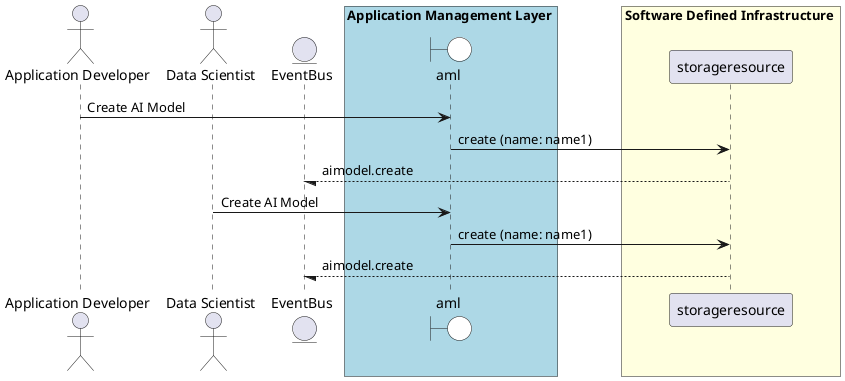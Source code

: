 @startuml

actor "Application Developer"

actor "Data Scientist"


entity EventBus

box Application Management Layer #lightblue
    boundary aml #white
end box


box Software Defined Infrastructure #lightyellow
            participant storageresource
    end box


"Application Developer" -> aml: Create AI Model

    aml -> "storageresource": create (name: name1)

    "storageresource" --/ EventBus: aimodel.create


"Data Scientist" -> aml: Create AI Model

    aml -> "storageresource": create (name: name1)

    "storageresource" --/ EventBus: aimodel.create



@enduml
